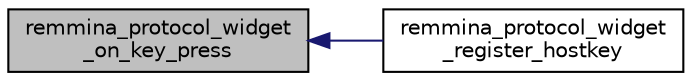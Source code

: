 digraph "remmina_protocol_widget_on_key_press"
{
  edge [fontname="Helvetica",fontsize="10",labelfontname="Helvetica",labelfontsize="10"];
  node [fontname="Helvetica",fontsize="10",shape=record];
  rankdir="LR";
  Node3147 [label="remmina_protocol_widget\l_on_key_press",height=0.2,width=0.4,color="black", fillcolor="grey75", style="filled", fontcolor="black"];
  Node3147 -> Node3148 [dir="back",color="midnightblue",fontsize="10",style="solid",fontname="Helvetica"];
  Node3148 [label="remmina_protocol_widget\l_register_hostkey",height=0.2,width=0.4,color="black", fillcolor="white", style="filled",URL="$remmina__protocol__widget_8h.html#a13e14fa81f7ca52942415a7caf5b932c"];
}
